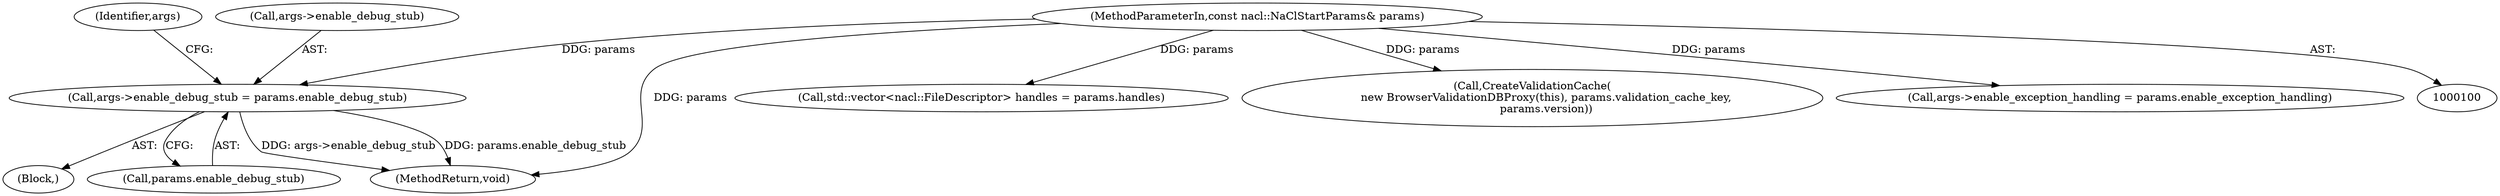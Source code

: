 digraph "0_Chrome_3b0d77670a0613f409110817455d2137576b485a_7@pointer" {
"1000275" [label="(Call,args->enable_debug_stub = params.enable_debug_stub)"];
"1000101" [label="(MethodParameterIn,const nacl::NaClStartParams& params)"];
"1000102" [label="(Block,)"];
"1000284" [label="(Identifier,args)"];
"1000275" [label="(Call,args->enable_debug_stub = params.enable_debug_stub)"];
"1000279" [label="(Call,params.enable_debug_stub)"];
"1000149" [label="(Call,std::vector<nacl::FileDescriptor> handles = params.handles)"];
"1000276" [label="(Call,args->enable_debug_stub)"];
"1000247" [label="(Call,CreateValidationCache(\n        new BrowserValidationDBProxy(this), params.validation_cache_key,\n        params.version))"];
"1000268" [label="(Call,args->enable_exception_handling = params.enable_exception_handling)"];
"1000101" [label="(MethodParameterIn,const nacl::NaClStartParams& params)"];
"1000295" [label="(MethodReturn,void)"];
"1000275" -> "1000102"  [label="AST: "];
"1000275" -> "1000279"  [label="CFG: "];
"1000276" -> "1000275"  [label="AST: "];
"1000279" -> "1000275"  [label="AST: "];
"1000284" -> "1000275"  [label="CFG: "];
"1000275" -> "1000295"  [label="DDG: args->enable_debug_stub"];
"1000275" -> "1000295"  [label="DDG: params.enable_debug_stub"];
"1000101" -> "1000275"  [label="DDG: params"];
"1000101" -> "1000100"  [label="AST: "];
"1000101" -> "1000295"  [label="DDG: params"];
"1000101" -> "1000149"  [label="DDG: params"];
"1000101" -> "1000247"  [label="DDG: params"];
"1000101" -> "1000268"  [label="DDG: params"];
}
